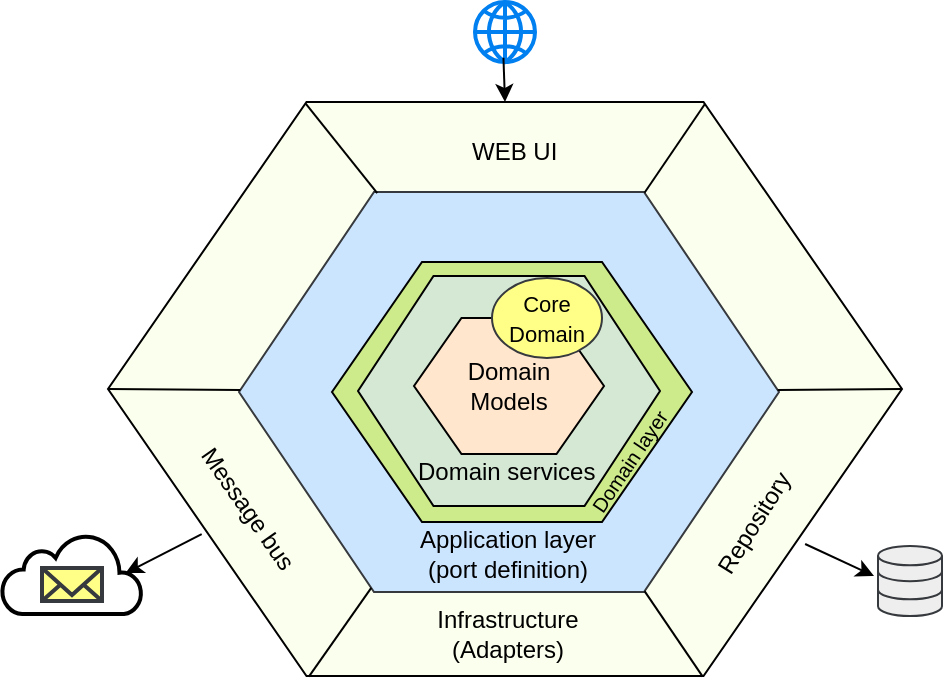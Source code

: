 <mxfile version="12.1.3" type="device" pages="1"><diagram id="Ra5h6zylhzTj4i2RdZpP" name="Page-1"><mxGraphModel dx="2258" dy="692" grid="0" gridSize="10" guides="1" tooltips="1" connect="1" arrows="1" fold="1" page="1" pageScale="1" pageWidth="850" pageHeight="1100" math="0" shadow="0"><root><mxCell id="0"/><mxCell id="1" parent="0"/><mxCell id="3_04ZgJ8jGwVxq9xJoqt-23" value="" style="shape=hexagon;perimeter=hexagonPerimeter2;whiteSpace=wrap;html=1;fillColor=#FBFFED;strokeColor=#000000;" vertex="1" parent="1"><mxGeometry x="-611" y="172" width="397" height="287" as="geometry"/></mxCell><mxCell id="3_04ZgJ8jGwVxq9xJoqt-22" value="" style="shape=hexagon;perimeter=hexagonPerimeter2;whiteSpace=wrap;html=1;fillColor=#cce5ff;strokeColor=#36393d;" vertex="1" parent="1"><mxGeometry x="-545.5" y="217" width="270" height="200" as="geometry"/></mxCell><mxCell id="RvfppYBfBOtRsWvfSAcl-9" value="&lt;div&gt;Application layer&lt;/div&gt;(port definition)" style="text;html=1;strokeColor=none;fillColor=none;align=center;verticalAlign=middle;whiteSpace=wrap;rounded=0;shadow=0;comic=0;" parent="1" vertex="1"><mxGeometry x="-471" y="398" width="120" as="geometry"/></mxCell><mxCell id="RvfppYBfBOtRsWvfSAcl-14" value="&lt;div&gt;Infrastructure&lt;/div&gt;&lt;div&gt;(Adapters)&lt;br&gt;&lt;/div&gt;" style="text;html=1;strokeColor=none;fillColor=none;align=center;verticalAlign=middle;whiteSpace=wrap;rounded=0;shadow=0;comic=0;" parent="1" vertex="1"><mxGeometry x="-471" y="438" width="120" as="geometry"/></mxCell><mxCell id="3_04ZgJ8jGwVxq9xJoqt-25" value="" style="endArrow=none;html=1;strokeWidth=1;exitX=0.749;exitY=1.001;exitDx=0;exitDy=0;exitPerimeter=0;" edge="1" parent="1" source="3_04ZgJ8jGwVxq9xJoqt-23" target="3_04ZgJ8jGwVxq9xJoqt-22"><mxGeometry width="50" height="50" relative="1" as="geometry"><mxPoint x="-394" y="467" as="sourcePoint"/><mxPoint x="-342" y="418" as="targetPoint"/></mxGeometry></mxCell><mxCell id="3_04ZgJ8jGwVxq9xJoqt-26" value="" style="endArrow=none;html=1;strokeWidth=1;exitX=1;exitY=0.5;exitDx=0;exitDy=0;" edge="1" parent="1" source="3_04ZgJ8jGwVxq9xJoqt-23" target="3_04ZgJ8jGwVxq9xJoqt-22"><mxGeometry width="50" height="50" relative="1" as="geometry"><mxPoint x="-303.647" y="469.287" as="sourcePoint"/><mxPoint x="-332" y="428" as="targetPoint"/></mxGeometry></mxCell><mxCell id="3_04ZgJ8jGwVxq9xJoqt-27" value="" style="endArrow=none;html=1;strokeWidth=1;exitX=0.752;exitY=0.003;exitDx=0;exitDy=0;exitPerimeter=0;" edge="1" parent="1" source="3_04ZgJ8jGwVxq9xJoqt-23" target="3_04ZgJ8jGwVxq9xJoqt-22"><mxGeometry width="50" height="50" relative="1" as="geometry"><mxPoint x="-204" y="325.5" as="sourcePoint"/><mxPoint x="-266.192" y="325.975" as="targetPoint"/></mxGeometry></mxCell><mxCell id="3_04ZgJ8jGwVxq9xJoqt-28" value="" style="endArrow=none;html=1;strokeWidth=1;exitX=0.249;exitY=0.003;exitDx=0;exitDy=0;exitPerimeter=0;entryX=0.256;entryY=0.003;entryDx=0;entryDy=0;entryPerimeter=0;" edge="1" parent="1" source="3_04ZgJ8jGwVxq9xJoqt-23" target="3_04ZgJ8jGwVxq9xJoqt-22"><mxGeometry width="50" height="50" relative="1" as="geometry"><mxPoint x="-302.456" y="182.861" as="sourcePoint"/><mxPoint x="-480" y="217" as="targetPoint"/></mxGeometry></mxCell><mxCell id="3_04ZgJ8jGwVxq9xJoqt-29" value="" style="endArrow=none;html=1;strokeWidth=1;exitX=0;exitY=0.5;exitDx=0;exitDy=0;" edge="1" parent="1" source="3_04ZgJ8jGwVxq9xJoqt-23" target="3_04ZgJ8jGwVxq9xJoqt-22"><mxGeometry width="50" height="50" relative="1" as="geometry"><mxPoint x="-502.147" y="182.861" as="sourcePoint"/><mxPoint x="-470.16" y="226.6" as="targetPoint"/></mxGeometry></mxCell><mxCell id="3_04ZgJ8jGwVxq9xJoqt-30" value="" style="endArrow=none;html=1;strokeWidth=1;exitX=0.253;exitY=1.001;exitDx=0;exitDy=0;exitPerimeter=0;" edge="1" parent="1" source="3_04ZgJ8jGwVxq9xJoqt-23" target="3_04ZgJ8jGwVxq9xJoqt-22"><mxGeometry width="50" height="50" relative="1" as="geometry"><mxPoint x="-601" y="325.5" as="sourcePoint"/><mxPoint x="-534.822" y="325.995" as="targetPoint"/></mxGeometry></mxCell><mxCell id="3_04ZgJ8jGwVxq9xJoqt-31" value="Repository" style="text;html=1;rotation=302;" vertex="1" parent="1"><mxGeometry x="-322" y="360" width="80" height="30" as="geometry"/></mxCell><mxCell id="3_04ZgJ8jGwVxq9xJoqt-32" value="WEB UI" style="text;html=1;rotation=0;" vertex="1" parent="1"><mxGeometry x="-431" y="183" width="37" height="15" as="geometry"/></mxCell><mxCell id="3_04ZgJ8jGwVxq9xJoqt-33" value="Message bus" style="text;html=1;rotation=55;" vertex="1" parent="1"><mxGeometry x="-581" y="363" width="80" height="30" as="geometry"/></mxCell><mxCell id="3_04ZgJ8jGwVxq9xJoqt-20" value="" style="shape=hexagon;perimeter=hexagonPerimeter2;whiteSpace=wrap;html=1;fillColor=#CDEB8B;" vertex="1" parent="1"><mxGeometry x="-499" y="252" width="180" height="130" as="geometry"/></mxCell><mxCell id="3_04ZgJ8jGwVxq9xJoqt-16" value="" style="shape=hexagon;perimeter=hexagonPerimeter2;whiteSpace=wrap;html=1;fillColor=#D5E8D4;" vertex="1" parent="1"><mxGeometry x="-486" y="259" width="151" height="115" as="geometry"/></mxCell><mxCell id="RvfppYBfBOtRsWvfSAcl-5" value="&lt;div&gt;Domain services&lt;/div&gt;" style="text;html=1;comic=0;" parent="1" vertex="1"><mxGeometry x="-458" y="342.5" width="133" height="31" as="geometry"/></mxCell><mxCell id="3_04ZgJ8jGwVxq9xJoqt-15" value="&lt;div&gt;Domain&lt;/div&gt;&lt;div&gt;Models&lt;br&gt;&lt;/div&gt;" style="shape=hexagon;perimeter=hexagonPerimeter2;whiteSpace=wrap;html=1;fillColor=#FFE6CC;" vertex="1" parent="1"><mxGeometry x="-458" y="280" width="95" height="68" as="geometry"/></mxCell><mxCell id="3_04ZgJ8jGwVxq9xJoqt-14" value="&lt;font style=&quot;font-size: 11px&quot;&gt;Core Domain&lt;/font&gt;" style="ellipse;whiteSpace=wrap;html=1;fillColor=#ffff88;strokeColor=#36393d;" vertex="1" parent="1"><mxGeometry x="-419" y="260" width="55" height="40" as="geometry"/></mxCell><mxCell id="3_04ZgJ8jGwVxq9xJoqt-34" value="Domain layer" style="text;html=1;rotation=304;fontSize=10;" vertex="1" parent="1"><mxGeometry x="-383" y="331" width="80" height="30" as="geometry"/></mxCell><mxCell id="3_04ZgJ8jGwVxq9xJoqt-36" value="" style="endArrow=classic;html=1;strokeWidth=1;fontSize=10;entryX=-0.062;entryY=0.429;entryDx=0;entryDy=0;entryPerimeter=0;exitX=0.878;exitY=0.77;exitDx=0;exitDy=0;exitPerimeter=0;" edge="1" parent="1" source="3_04ZgJ8jGwVxq9xJoqt-23" target="3_04ZgJ8jGwVxq9xJoqt-37"><mxGeometry width="50" height="50" relative="1" as="geometry"><mxPoint x="-254" y="498" as="sourcePoint"/><mxPoint x="-224" y="403.0" as="targetPoint"/></mxGeometry></mxCell><mxCell id="3_04ZgJ8jGwVxq9xJoqt-37" value="" style="html=1;verticalLabelPosition=bottom;align=center;labelBackgroundColor=#ffffff;verticalAlign=top;strokeWidth=1;strokeColor=#36393d;fillColor=#eeeeee;shadow=0;dashed=0;shape=mxgraph.ios7.icons.data;fontSize=10;" vertex="1" parent="1"><mxGeometry x="-226" y="394" width="32" height="35" as="geometry"/></mxCell><mxCell id="3_04ZgJ8jGwVxq9xJoqt-40" value="" style="html=1;verticalLabelPosition=bottom;align=center;labelBackgroundColor=#ffffff;verticalAlign=top;strokeWidth=2;strokeColor=#0080F0;fillColor=#ffffff;shadow=0;dashed=0;shape=mxgraph.ios7.icons.globe;fontSize=10;" vertex="1" parent="1"><mxGeometry x="-427.5" y="122" width="30" height="30" as="geometry"/></mxCell><mxCell id="3_04ZgJ8jGwVxq9xJoqt-45" value="" style="endArrow=classic;html=1;strokeWidth=1;fontSize=10;entryX=0.5;entryY=0;entryDx=0;entryDy=0;exitX=0.474;exitY=0.928;exitDx=0;exitDy=0;exitPerimeter=0;" edge="1" parent="1" source="3_04ZgJ8jGwVxq9xJoqt-40" target="3_04ZgJ8jGwVxq9xJoqt-23"><mxGeometry width="50" height="50" relative="1" as="geometry"><mxPoint x="-252.434" y="402.99" as="sourcePoint"/><mxPoint x="-214" y="413.0" as="targetPoint"/></mxGeometry></mxCell><mxCell id="3_04ZgJ8jGwVxq9xJoqt-47" value="" style="group" vertex="1" connectable="0" parent="1"><mxGeometry x="-664" y="388" width="70" height="40" as="geometry"/></mxCell><mxCell id="3_04ZgJ8jGwVxq9xJoqt-41" value="" style="html=1;verticalLabelPosition=bottom;align=center;labelBackgroundColor=#ffffff;verticalAlign=top;strokeWidth=2;shadow=0;dashed=0;shape=mxgraph.ios7.icons.cloud;fontSize=10;" vertex="1" parent="3_04ZgJ8jGwVxq9xJoqt-47"><mxGeometry width="70" height="40" as="geometry"/></mxCell><mxCell id="3_04ZgJ8jGwVxq9xJoqt-44" value="" style="html=1;verticalLabelPosition=bottom;align=center;labelBackgroundColor=#ffffff;verticalAlign=top;strokeWidth=2;shadow=0;dashed=0;shape=mxgraph.ios7.icons.mail;fontSize=10;fillColor=#ffff88;strokeColor=#36393d;" vertex="1" parent="3_04ZgJ8jGwVxq9xJoqt-47"><mxGeometry x="20" y="17" width="30" height="16.5" as="geometry"/></mxCell><mxCell id="3_04ZgJ8jGwVxq9xJoqt-48" value="" style="endArrow=classic;html=1;strokeWidth=1;fontSize=10;entryX=0.882;entryY=0.489;entryDx=0;entryDy=0;entryPerimeter=0;exitX=0.118;exitY=0.753;exitDx=0;exitDy=0;exitPerimeter=0;" edge="1" parent="1" source="3_04ZgJ8jGwVxq9xJoqt-23" target="3_04ZgJ8jGwVxq9xJoqt-41"><mxGeometry width="50" height="50" relative="1" as="geometry"><mxPoint x="-252.434" y="402.99" as="sourcePoint"/><mxPoint x="-214" y="413.0" as="targetPoint"/></mxGeometry></mxCell></root></mxGraphModel></diagram></mxfile>